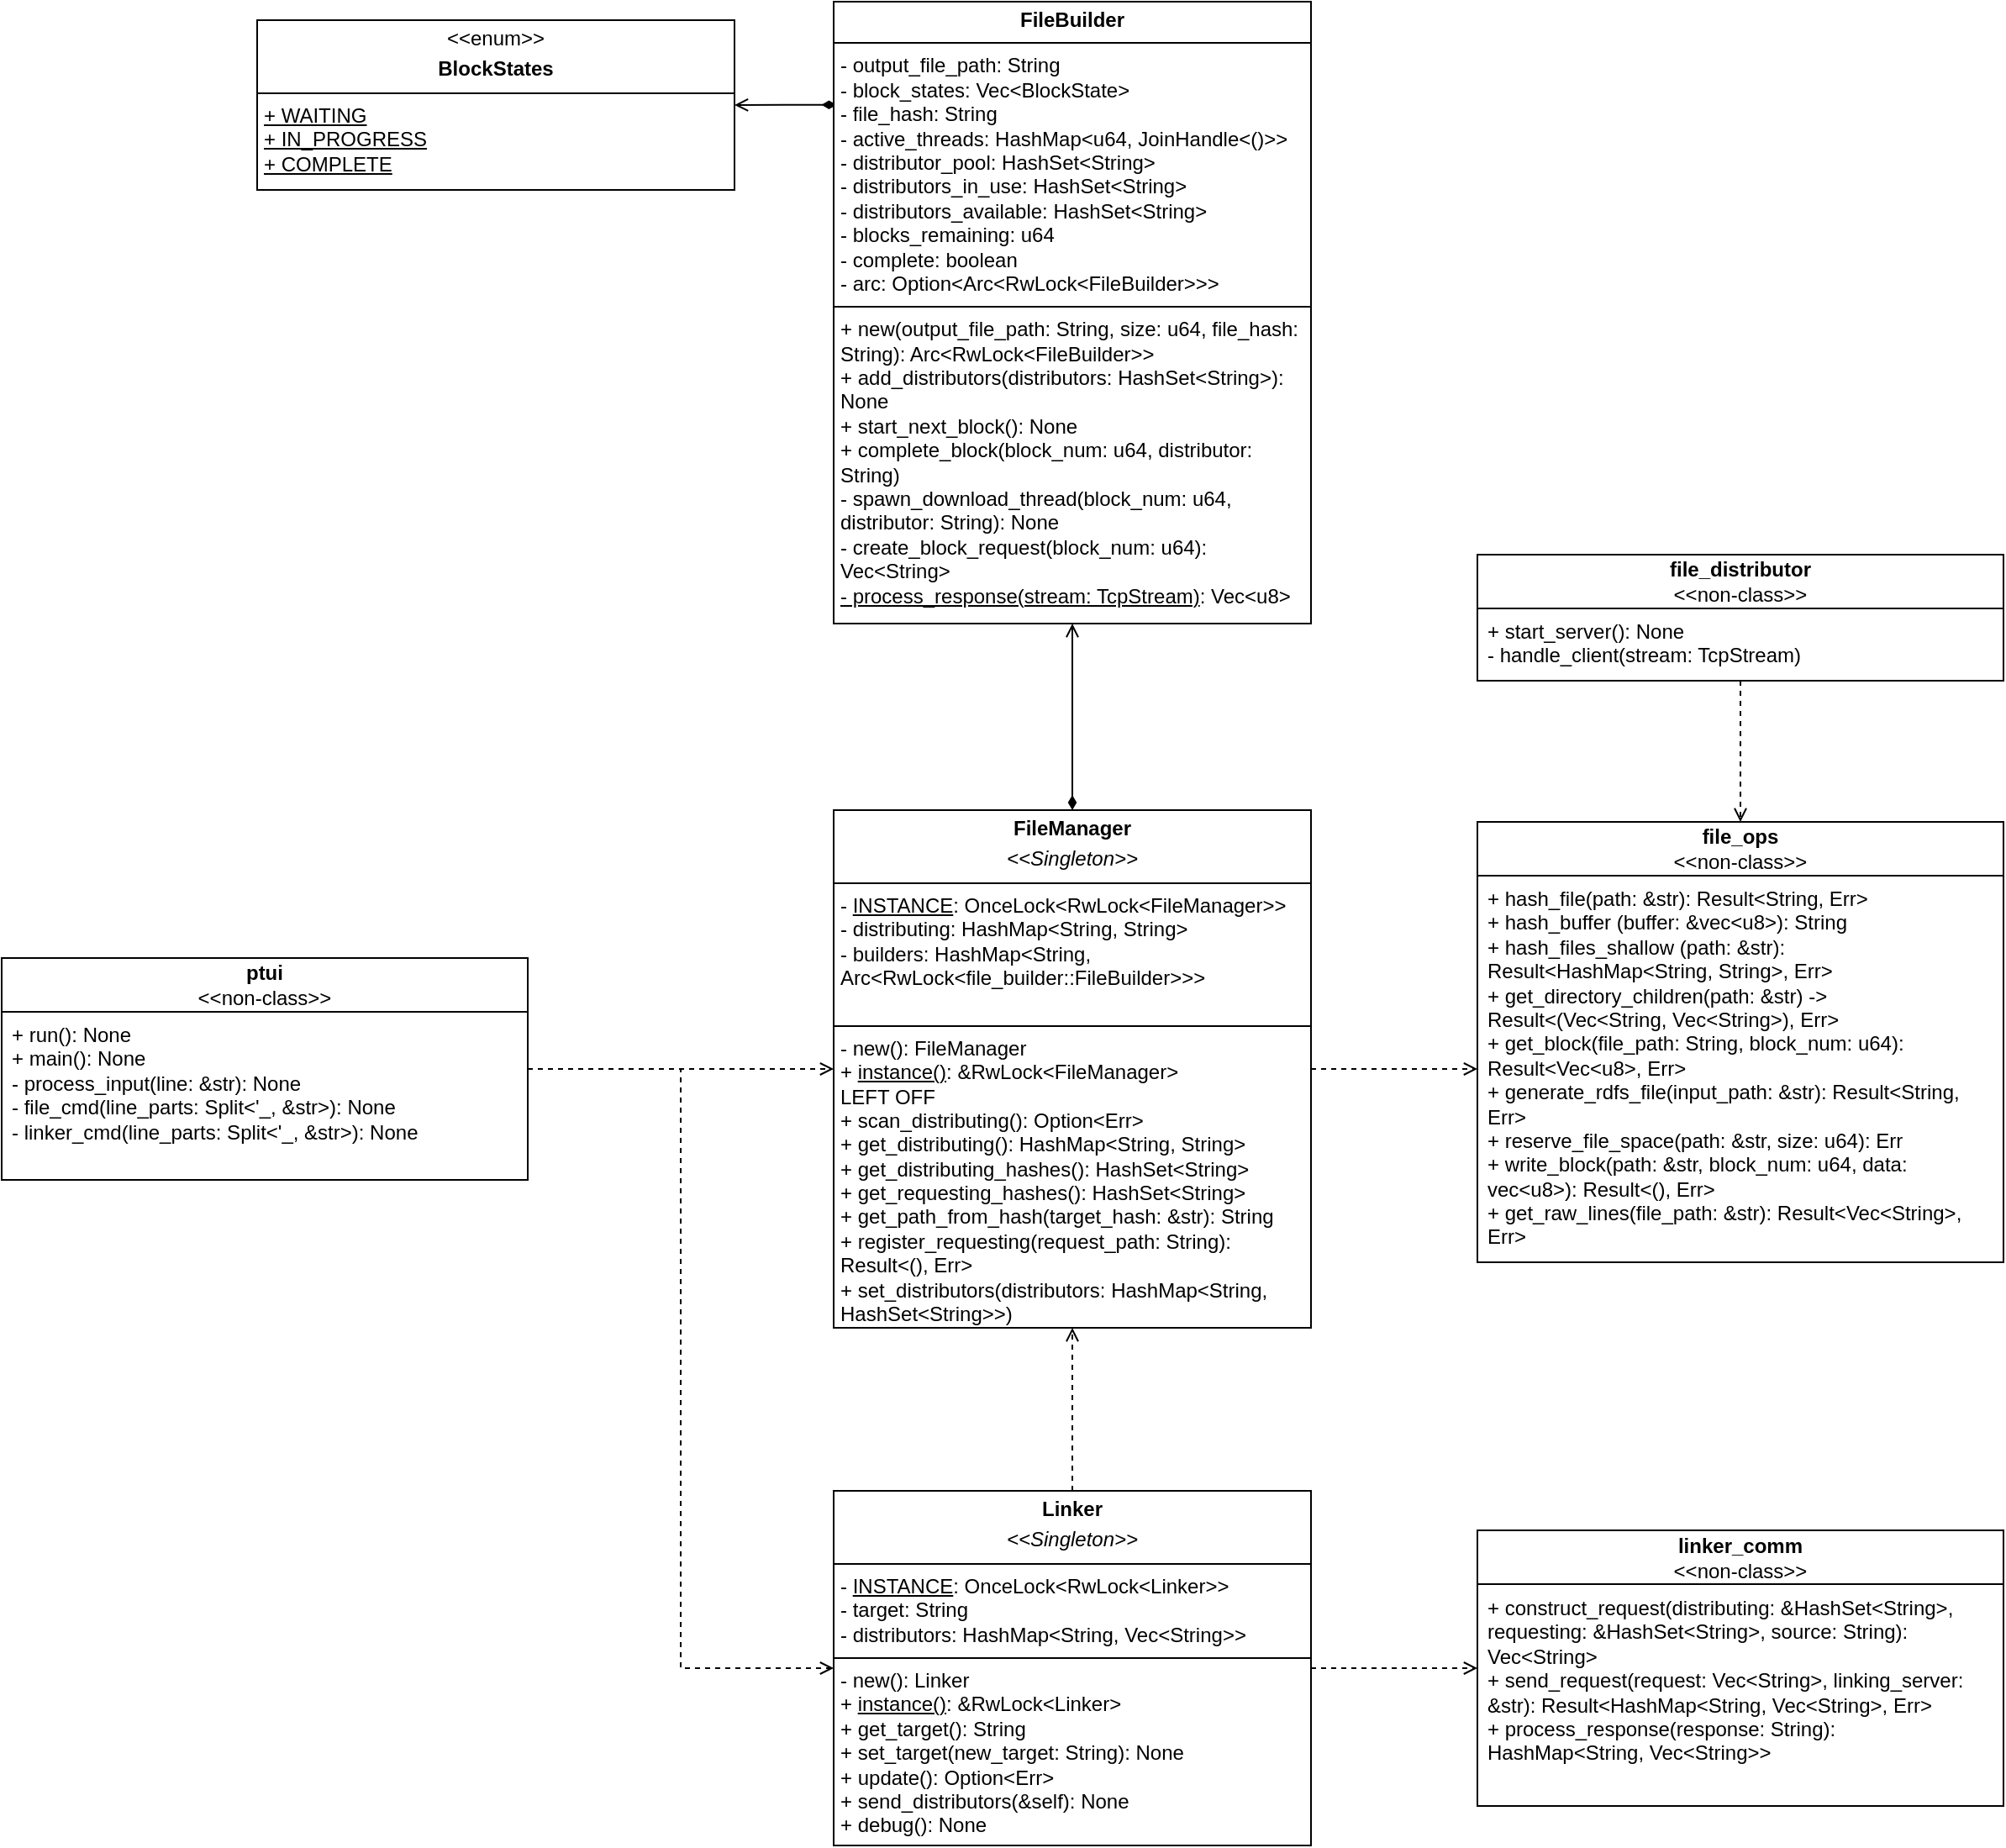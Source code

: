 <mxfile version="26.0.16" pages="2">
  <diagram name="UML (Client)" id="CfeA5UuGD7TuuOps8YN1">
    <mxGraphModel dx="1450" dy="2710" grid="0" gridSize="10" guides="1" tooltips="1" connect="1" arrows="1" fold="1" page="0" pageScale="1" pageWidth="850" pageHeight="1100" math="0" shadow="0">
      <root>
        <mxCell id="0" />
        <mxCell id="1" parent="0" />
        <mxCell id="18WQXgXfnGOnwOxeG2_K-1" value="&lt;b&gt;file_ops&lt;/b&gt;&lt;div&gt;&amp;lt;&amp;lt;non-class&amp;gt;&amp;gt;&lt;/div&gt;" style="swimlane;fontStyle=0;childLayout=stackLayout;horizontal=1;startSize=32;fillColor=none;horizontalStack=0;resizeParent=1;resizeParentMax=0;resizeLast=0;collapsible=1;marginBottom=0;whiteSpace=wrap;html=1;" parent="1" vertex="1">
          <mxGeometry x="353" y="-211" width="313" height="262" as="geometry" />
        </mxCell>
        <mxCell id="18WQXgXfnGOnwOxeG2_K-2" value="+ hash_file(path: &amp;amp;str): Result&amp;lt;String, Err&amp;gt;&lt;div&gt;+ hash_buffer (buffer: &amp;amp;vec&amp;lt;u8&amp;gt;): String&lt;/div&gt;&lt;div&gt;+ hash_files_shallow (path: &amp;amp;str): Result&amp;lt;HashMap&amp;lt;String, String&amp;gt;, Err&amp;gt;&lt;/div&gt;&lt;div&gt;+ get_directory_children(path: &amp;amp;str) -&amp;gt; Result&amp;lt;(Vec&amp;lt;String, Vec&amp;lt;String&amp;gt;), Err&amp;gt;&lt;/div&gt;&lt;div&gt;+ get_block(file_path: String, block_num: u64): Result&amp;lt;Vec&amp;lt;u8&amp;gt;, Err&amp;gt;&lt;/div&gt;&lt;div&gt;+ generate_rdfs_file(input_path: &amp;amp;str): Result&amp;lt;String, Err&amp;gt;&lt;/div&gt;&lt;div&gt;+ reserve_file_space(path: &amp;amp;str, size: u64): Err&lt;/div&gt;&lt;div&gt;+ write_block(path: &amp;amp;str, block_num: u64, data: vec&amp;lt;u8&amp;gt;): Result&amp;lt;(), Err&amp;gt;&lt;/div&gt;&lt;div&gt;+ get_raw_lines(file_path: &amp;amp;str): Result&amp;lt;Vec&amp;lt;String&amp;gt;, Err&amp;gt;&lt;/div&gt;&lt;div&gt;&lt;br&gt;&lt;/div&gt;" style="text;strokeColor=none;fillColor=none;align=left;verticalAlign=top;spacingLeft=4;spacingRight=4;overflow=hidden;rotatable=0;points=[[0,0.5],[1,0.5]];portConstraint=eastwest;whiteSpace=wrap;html=1;" parent="18WQXgXfnGOnwOxeG2_K-1" vertex="1">
          <mxGeometry y="32" width="313" height="230" as="geometry" />
        </mxCell>
        <mxCell id="VNZ9zzd3bTYp4EWnxD3U-3" style="edgeStyle=orthogonalEdgeStyle;rounded=0;orthogonalLoop=1;jettySize=auto;html=1;dashed=1;endArrow=open;endFill=0;" edge="1" parent="1" source="18WQXgXfnGOnwOxeG2_K-5" target="18WQXgXfnGOnwOxeG2_K-15">
          <mxGeometry relative="1" as="geometry" />
        </mxCell>
        <mxCell id="VNZ9zzd3bTYp4EWnxD3U-4" style="edgeStyle=orthogonalEdgeStyle;rounded=0;orthogonalLoop=1;jettySize=auto;html=1;entryX=0;entryY=0.5;entryDx=0;entryDy=0;dashed=1;endArrow=open;endFill=0;" edge="1" parent="1" source="18WQXgXfnGOnwOxeG2_K-5" target="18WQXgXfnGOnwOxeG2_K-10">
          <mxGeometry relative="1" as="geometry" />
        </mxCell>
        <mxCell id="18WQXgXfnGOnwOxeG2_K-5" value="&lt;b&gt;ptui&lt;/b&gt;&lt;br&gt;&lt;div&gt;&amp;lt;&amp;lt;non-class&amp;gt;&amp;gt;&lt;/div&gt;" style="swimlane;fontStyle=0;childLayout=stackLayout;horizontal=1;startSize=32;fillColor=none;horizontalStack=0;resizeParent=1;resizeParentMax=0;resizeLast=0;collapsible=1;marginBottom=0;whiteSpace=wrap;html=1;" parent="1" vertex="1">
          <mxGeometry x="-525" y="-130" width="313" height="132" as="geometry" />
        </mxCell>
        <mxCell id="18WQXgXfnGOnwOxeG2_K-6" value="&lt;div&gt;+ run(): None&lt;/div&gt;&lt;div&gt;+ main(): None&lt;/div&gt;&lt;div&gt;- process_input(line: &amp;amp;str): None&lt;/div&gt;&lt;div&gt;- file_cmd(line_parts: Split&amp;lt;&#39;_, &amp;amp;str&amp;gt;): None&lt;/div&gt;&lt;div&gt;- linker_cmd(&lt;span style=&quot;background-color: transparent; color: light-dark(rgb(0, 0, 0), rgb(255, 255, 255));&quot;&gt;line_parts: Split&amp;lt;&#39;_, &amp;amp;str&amp;gt;): None&lt;/span&gt;&lt;/div&gt;&lt;div&gt;&lt;br&gt;&lt;/div&gt;" style="text;strokeColor=none;fillColor=none;align=left;verticalAlign=top;spacingLeft=4;spacingRight=4;overflow=hidden;rotatable=0;points=[[0,0.5],[1,0.5]];portConstraint=eastwest;whiteSpace=wrap;html=1;" parent="18WQXgXfnGOnwOxeG2_K-5" vertex="1">
          <mxGeometry y="32" width="313" height="100" as="geometry" />
        </mxCell>
        <mxCell id="18WQXgXfnGOnwOxeG2_K-9" style="edgeStyle=orthogonalEdgeStyle;rounded=0;orthogonalLoop=1;jettySize=auto;html=1;entryX=0.5;entryY=0;entryDx=0;entryDy=0;dashed=1;endArrow=open;endFill=0;" parent="1" source="18WQXgXfnGOnwOxeG2_K-7" target="18WQXgXfnGOnwOxeG2_K-1" edge="1">
          <mxGeometry relative="1" as="geometry" />
        </mxCell>
        <mxCell id="18WQXgXfnGOnwOxeG2_K-7" value="&lt;b&gt;file_distributor&lt;/b&gt;&lt;br&gt;&lt;div&gt;&amp;lt;&amp;lt;non-class&amp;gt;&amp;gt;&lt;/div&gt;" style="swimlane;fontStyle=0;childLayout=stackLayout;horizontal=1;startSize=32;fillColor=none;horizontalStack=0;resizeParent=1;resizeParentMax=0;resizeLast=0;collapsible=1;marginBottom=0;whiteSpace=wrap;html=1;" parent="1" vertex="1">
          <mxGeometry x="353" y="-370" width="313" height="75" as="geometry" />
        </mxCell>
        <mxCell id="18WQXgXfnGOnwOxeG2_K-8" value="&lt;div&gt;+ start_server(): None&lt;/div&gt;&lt;div&gt;- handle_client(stream: TcpStream)&lt;/div&gt;" style="text;strokeColor=none;fillColor=none;align=left;verticalAlign=top;spacingLeft=4;spacingRight=4;overflow=hidden;rotatable=0;points=[[0,0.5],[1,0.5]];portConstraint=eastwest;whiteSpace=wrap;html=1;" parent="18WQXgXfnGOnwOxeG2_K-7" vertex="1">
          <mxGeometry y="32" width="313" height="43" as="geometry" />
        </mxCell>
        <mxCell id="18WQXgXfnGOnwOxeG2_K-14" style="edgeStyle=orthogonalEdgeStyle;rounded=0;orthogonalLoop=1;jettySize=auto;html=1;exitX=1;exitY=0.5;exitDx=0;exitDy=0;entryX=0;entryY=0.5;entryDx=0;entryDy=0;dashed=1;endArrow=open;endFill=0;" parent="1" source="18WQXgXfnGOnwOxeG2_K-10" target="18WQXgXfnGOnwOxeG2_K-12" edge="1">
          <mxGeometry relative="1" as="geometry" />
        </mxCell>
        <mxCell id="18WQXgXfnGOnwOxeG2_K-16" style="edgeStyle=orthogonalEdgeStyle;rounded=0;orthogonalLoop=1;jettySize=auto;html=1;dashed=1;endArrow=open;endFill=0;" parent="1" source="18WQXgXfnGOnwOxeG2_K-10" target="18WQXgXfnGOnwOxeG2_K-15" edge="1">
          <mxGeometry relative="1" as="geometry" />
        </mxCell>
        <mxCell id="18WQXgXfnGOnwOxeG2_K-10" value="&lt;p style=&quot;margin:0px;margin-top:4px;text-align:center;&quot;&gt;&lt;b&gt;Linker&lt;/b&gt;&lt;/p&gt;&lt;p style=&quot;margin:0px;margin-top:4px;text-align:center;&quot;&gt;&lt;i&gt;&amp;lt;&amp;lt;Singleton&amp;gt;&amp;gt;&lt;/i&gt;&lt;b&gt;&lt;/b&gt;&lt;/p&gt;&lt;hr size=&quot;1&quot; style=&quot;border-style:solid;&quot;&gt;&lt;p style=&quot;margin:0px;margin-left:4px;&quot;&gt;- &lt;u&gt;INSTANCE&lt;/u&gt;: OnceLock&amp;lt;RwLock&amp;lt;Linker&amp;gt;&amp;gt;&lt;/p&gt;&lt;p style=&quot;margin:0px;margin-left:4px;&quot;&gt;- target: String&lt;/p&gt;&lt;p style=&quot;margin:0px;margin-left:4px;&quot;&gt;- distributors: HashMap&amp;lt;String, Vec&amp;lt;String&amp;gt;&amp;gt;&lt;/p&gt;&lt;hr size=&quot;1&quot; style=&quot;border-style:solid;&quot;&gt;&lt;p style=&quot;margin:0px;margin-left:4px;&quot;&gt;- new(): Linker&lt;/p&gt;&lt;p style=&quot;margin:0px;margin-left:4px;&quot;&gt;+ &lt;u&gt;instance()&lt;/u&gt;: &amp;amp;RwLock&amp;lt;Linker&amp;gt;&lt;/p&gt;&lt;p style=&quot;margin:0px;margin-left:4px;&quot;&gt;+ get_target(): String&lt;/p&gt;&lt;p style=&quot;margin:0px;margin-left:4px;&quot;&gt;+ set_target(new_target: String): None&lt;/p&gt;&lt;p style=&quot;margin:0px;margin-left:4px;&quot;&gt;+ update(): Option&amp;lt;Err&amp;gt;&lt;/p&gt;&lt;p style=&quot;margin:0px;margin-left:4px;&quot;&gt;+ send_distributors(&amp;amp;self): None&lt;/p&gt;&lt;p style=&quot;margin:0px;margin-left:4px;&quot;&gt;+ debug(): None&lt;/p&gt;" style="verticalAlign=top;align=left;overflow=fill;html=1;whiteSpace=wrap;" parent="1" vertex="1">
          <mxGeometry x="-30" y="187" width="284" height="211" as="geometry" />
        </mxCell>
        <mxCell id="18WQXgXfnGOnwOxeG2_K-12" value="&lt;b&gt;linker_comm&lt;/b&gt;&lt;div&gt;&amp;lt;&amp;lt;non-class&amp;gt;&amp;gt;&lt;/div&gt;" style="swimlane;fontStyle=0;childLayout=stackLayout;horizontal=1;startSize=32;fillColor=none;horizontalStack=0;resizeParent=1;resizeParentMax=0;resizeLast=0;collapsible=1;marginBottom=0;whiteSpace=wrap;html=1;" parent="1" vertex="1">
          <mxGeometry x="353" y="210.5" width="313" height="164" as="geometry" />
        </mxCell>
        <mxCell id="18WQXgXfnGOnwOxeG2_K-13" value="&lt;div&gt;+ construct_request(distributing: &amp;amp;HashSet&amp;lt;String&amp;gt;, requesting: &amp;amp;HashSet&amp;lt;String&amp;gt;, source: String): Vec&amp;lt;String&amp;gt;&lt;/div&gt;&lt;div&gt;+ send_request(request: Vec&amp;lt;String&amp;gt;, linking_server: &amp;amp;str): Result&amp;lt;HashMap&amp;lt;String, Vec&amp;lt;String&amp;gt;, Err&amp;gt;&lt;/div&gt;&lt;div&gt;+ process_response(response: String): HashMap&amp;lt;String, Vec&amp;lt;String&amp;gt;&amp;gt;&lt;/div&gt;" style="text;strokeColor=none;fillColor=none;align=left;verticalAlign=top;spacingLeft=4;spacingRight=4;overflow=hidden;rotatable=0;points=[[0,0.5],[1,0.5]];portConstraint=eastwest;whiteSpace=wrap;html=1;" parent="18WQXgXfnGOnwOxeG2_K-12" vertex="1">
          <mxGeometry y="32" width="313" height="132" as="geometry" />
        </mxCell>
        <mxCell id="VNZ9zzd3bTYp4EWnxD3U-6" style="edgeStyle=orthogonalEdgeStyle;rounded=0;orthogonalLoop=1;jettySize=auto;html=1;exitX=0.5;exitY=0;exitDx=0;exitDy=0;entryX=0.5;entryY=1;entryDx=0;entryDy=0;startArrow=diamondThin;startFill=1;endArrow=open;endFill=0;" edge="1" parent="1" source="18WQXgXfnGOnwOxeG2_K-15" target="VNZ9zzd3bTYp4EWnxD3U-5">
          <mxGeometry relative="1" as="geometry" />
        </mxCell>
        <mxCell id="18WQXgXfnGOnwOxeG2_K-15" value="&lt;p style=&quot;margin:0px;margin-top:4px;text-align:center;&quot;&gt;&lt;b&gt;FileManager&lt;/b&gt;&lt;/p&gt;&lt;p style=&quot;margin:0px;margin-top:4px;text-align:center;&quot;&gt;&lt;i&gt;&amp;lt;&amp;lt;Singleton&amp;gt;&amp;gt;&lt;/i&gt;&lt;b&gt;&lt;/b&gt;&lt;/p&gt;&lt;hr size=&quot;1&quot; style=&quot;border-style:solid;&quot;&gt;&lt;p style=&quot;margin:0px;margin-left:4px;&quot;&gt;- &lt;u&gt;INSTANCE&lt;/u&gt;: OnceLock&amp;lt;RwLock&amp;lt;FileManager&amp;gt;&amp;gt;&lt;/p&gt;&lt;p style=&quot;margin:0px;margin-left:4px;&quot;&gt;- distributing: HashMap&amp;lt;String, String&amp;gt;&lt;/p&gt;&lt;p style=&quot;margin:0px;margin-left:4px;&quot;&gt;- builders: HashMap&amp;lt;String, Arc&amp;lt;RwLock&amp;lt;file_builder::FileBuilder&amp;gt;&amp;gt;&amp;gt;&lt;/p&gt;&lt;p style=&quot;margin:0px;margin-left:4px;&quot;&gt;&lt;br&gt;&lt;/p&gt;&lt;hr size=&quot;1&quot; style=&quot;border-style:solid;&quot;&gt;&lt;p style=&quot;margin:0px;margin-left:4px;&quot;&gt;- new(): FileManager&lt;/p&gt;&lt;p style=&quot;margin:0px;margin-left:4px;&quot;&gt;+ &lt;u&gt;instance()&lt;/u&gt;: &amp;amp;RwLock&amp;lt;FileManager&amp;gt;&lt;/p&gt;&lt;p style=&quot;margin:0px;margin-left:4px;&quot;&gt;LEFT OFF&lt;/p&gt;&lt;p style=&quot;margin:0px;margin-left:4px;&quot;&gt;+ scan_distributing(): Option&amp;lt;Err&amp;gt;&lt;/p&gt;&lt;p style=&quot;margin:0px;margin-left:4px;&quot;&gt;+ get_distributing(): HashMap&amp;lt;String, String&amp;gt;&lt;/p&gt;&lt;p style=&quot;margin:0px;margin-left:4px;&quot;&gt;+ get_distributing_hashes(): HashSet&amp;lt;String&amp;gt;&lt;/p&gt;&lt;p style=&quot;margin:0px;margin-left:4px;&quot;&gt;+ get_requesting_hashes(): HashSet&amp;lt;String&amp;gt;&lt;/p&gt;&lt;p style=&quot;margin:0px;margin-left:4px;&quot;&gt;+ get_path_from_hash(target_hash: &amp;amp;str): String&lt;/p&gt;&lt;p style=&quot;margin:0px;margin-left:4px;&quot;&gt;+ register_requesting(request_path: String): Result&amp;lt;(), Err&amp;gt;&lt;/p&gt;&lt;p style=&quot;margin:0px;margin-left:4px;&quot;&gt;+ set_distributors(distributors: HashMap&amp;lt;String, HashSet&amp;lt;String&amp;gt;&amp;gt;)&lt;/p&gt;" style="verticalAlign=top;align=left;overflow=fill;html=1;whiteSpace=wrap;" parent="1" vertex="1">
          <mxGeometry x="-30" y="-218" width="284" height="308" as="geometry" />
        </mxCell>
        <mxCell id="VNZ9zzd3bTYp4EWnxD3U-1" style="edgeStyle=orthogonalEdgeStyle;rounded=0;orthogonalLoop=1;jettySize=auto;html=1;entryX=0;entryY=0.5;entryDx=0;entryDy=0;dashed=1;endArrow=open;endFill=0;" edge="1" parent="1" source="18WQXgXfnGOnwOxeG2_K-15" target="18WQXgXfnGOnwOxeG2_K-2">
          <mxGeometry relative="1" as="geometry" />
        </mxCell>
        <mxCell id="VNZ9zzd3bTYp4EWnxD3U-8" style="edgeStyle=orthogonalEdgeStyle;rounded=0;orthogonalLoop=1;jettySize=auto;html=1;entryX=1;entryY=0.5;entryDx=0;entryDy=0;endArrow=open;endFill=0;startArrow=diamondThin;startFill=1;exitX=0.006;exitY=0.166;exitDx=0;exitDy=0;exitPerimeter=0;" edge="1" parent="1" source="VNZ9zzd3bTYp4EWnxD3U-5" target="VNZ9zzd3bTYp4EWnxD3U-7">
          <mxGeometry relative="1" as="geometry">
            <mxPoint x="-34" y="-585" as="sourcePoint" />
          </mxGeometry>
        </mxCell>
        <mxCell id="VNZ9zzd3bTYp4EWnxD3U-5" value="&lt;p style=&quot;margin:0px;margin-top:4px;text-align:center;&quot;&gt;&lt;b&gt;FileBuilder&lt;/b&gt;&lt;/p&gt;&lt;hr size=&quot;1&quot; style=&quot;border-style:solid;&quot;&gt;&lt;p style=&quot;margin:0px;margin-left:4px;&quot;&gt;- output_file_path: String&lt;/p&gt;&lt;p style=&quot;margin:0px;margin-left:4px;&quot;&gt;- block_states: Vec&amp;lt;BlockState&amp;gt;&lt;/p&gt;&lt;p style=&quot;margin:0px;margin-left:4px;&quot;&gt;- file_hash: String&lt;/p&gt;&lt;p style=&quot;margin:0px;margin-left:4px;&quot;&gt;- active_threads: HashMap&amp;lt;u64, JoinHandle&amp;lt;()&amp;gt;&amp;gt;&lt;/p&gt;&lt;p style=&quot;margin:0px;margin-left:4px;&quot;&gt;- distributor_pool: HashSet&amp;lt;String&amp;gt;&lt;/p&gt;&lt;p style=&quot;margin:0px;margin-left:4px;&quot;&gt;- distributors_in_use: HashSet&amp;lt;String&amp;gt;&lt;/p&gt;&lt;p style=&quot;margin:0px;margin-left:4px;&quot;&gt;- distributors_available: HashSet&amp;lt;String&amp;gt;&lt;/p&gt;&lt;p style=&quot;margin:0px;margin-left:4px;&quot;&gt;- blocks_remaining: u64&lt;/p&gt;&lt;p style=&quot;margin:0px;margin-left:4px;&quot;&gt;- complete: boolean&lt;/p&gt;&lt;p style=&quot;margin:0px;margin-left:4px;&quot;&gt;- arc: Option&amp;lt;Arc&amp;lt;RwLock&amp;lt;FileBuilder&amp;gt;&amp;gt;&amp;gt;&lt;/p&gt;&lt;hr size=&quot;1&quot; style=&quot;border-style:solid;&quot;&gt;&lt;p style=&quot;margin:0px;margin-left:4px;&quot;&gt;+ new(output_file_path: String, size: u64, file_hash: String): Arc&amp;lt;RwLock&amp;lt;FileBuilder&amp;gt;&amp;gt;&lt;/p&gt;&lt;p style=&quot;margin:0px;margin-left:4px;&quot;&gt;+ add_distributors(distributors: HashSet&amp;lt;String&amp;gt;): None&lt;/p&gt;&lt;p style=&quot;margin:0px;margin-left:4px;&quot;&gt;+ start_next_block(): None&lt;/p&gt;&lt;p style=&quot;margin:0px;margin-left:4px;&quot;&gt;+ complete_block(block_num: u64, distributor: String)&lt;/p&gt;&lt;p style=&quot;margin:0px;margin-left:4px;&quot;&gt;- spawn_download_thread(block_num: u64, distributor: String): None&lt;/p&gt;&lt;p style=&quot;margin:0px;margin-left:4px;&quot;&gt;- create_block_request(block_num: u64): Vec&amp;lt;String&amp;gt;&lt;/p&gt;&lt;p style=&quot;margin:0px;margin-left:4px;&quot;&gt;&lt;u&gt;- process_response(stream: TcpStream)&lt;/u&gt;: Vec&amp;lt;u8&amp;gt;&lt;/p&gt;&lt;p style=&quot;margin:0px;margin-left:4px;&quot;&gt;&lt;br&gt;&lt;/p&gt;" style="verticalAlign=top;align=left;overflow=fill;html=1;whiteSpace=wrap;" vertex="1" parent="1">
          <mxGeometry x="-30" y="-699" width="284" height="370" as="geometry" />
        </mxCell>
        <mxCell id="VNZ9zzd3bTYp4EWnxD3U-7" value="&lt;p style=&quot;margin:0px;margin-top:4px;text-align:center;&quot;&gt;&amp;lt;&amp;lt;enum&amp;gt;&amp;gt;&lt;/p&gt;&lt;p style=&quot;margin:0px;margin-top:4px;text-align:center;&quot;&gt;&lt;b&gt;BlockStates&lt;/b&gt;&lt;/p&gt;&lt;hr size=&quot;1&quot; style=&quot;border-style:solid;&quot;&gt;&lt;p style=&quot;margin:0px;margin-left:4px;&quot;&gt;&lt;u&gt;+ WAITING&lt;/u&gt;&lt;/p&gt;&lt;p style=&quot;margin:0px;margin-left:4px;&quot;&gt;&lt;u&gt;+ IN_PROGRESS&lt;/u&gt;&lt;/p&gt;&lt;p style=&quot;margin:0px;margin-left:4px;&quot;&gt;&lt;u&gt;+ COMPLETE&lt;/u&gt;&lt;/p&gt;" style="verticalAlign=top;align=left;overflow=fill;html=1;whiteSpace=wrap;" vertex="1" parent="1">
          <mxGeometry x="-373" y="-688" width="284" height="101" as="geometry" />
        </mxCell>
      </root>
    </mxGraphModel>
  </diagram>
  <diagram id="b0-oogpD1JEBsHO4rtU6" name="Behavior (Client-Client)">
    <mxGraphModel dx="768" dy="1194" grid="1" gridSize="10" guides="1" tooltips="1" connect="1" arrows="1" fold="1" page="1" pageScale="1" pageWidth="850" pageHeight="1100" math="0" shadow="0">
      <root>
        <mxCell id="0" />
        <mxCell id="1" parent="0" />
        <mxCell id="MwQ1D-n748MOxRbnWLPh-6" style="edgeStyle=orthogonalEdgeStyle;rounded=0;orthogonalLoop=1;jettySize=auto;html=1;exitX=0.5;exitY=1;exitDx=0;exitDy=0;entryX=0.5;entryY=0;entryDx=0;entryDy=0;" edge="1" parent="1" source="WDY0I4w126jcFBovbApe-1" target="WDY0I4w126jcFBovbApe-2">
          <mxGeometry relative="1" as="geometry" />
        </mxCell>
        <mxCell id="MwQ1D-n748MOxRbnWLPh-7" value="Queries for files being distributed/requested&lt;div&gt;Distributes sources for requested files&lt;/div&gt;" style="edgeLabel;html=1;align=center;verticalAlign=middle;resizable=0;points=[];" vertex="1" connectable="0" parent="MwQ1D-n748MOxRbnWLPh-6">
          <mxGeometry x="-0.184" y="-1" relative="1" as="geometry">
            <mxPoint as="offset" />
          </mxGeometry>
        </mxCell>
        <mxCell id="MwQ1D-n748MOxRbnWLPh-24" style="edgeStyle=orthogonalEdgeStyle;rounded=0;orthogonalLoop=1;jettySize=auto;html=1;exitX=1;exitY=0.5;exitDx=0;exitDy=0;entryX=0;entryY=0.5;entryDx=0;entryDy=0;" edge="1" parent="1" source="WDY0I4w126jcFBovbApe-1" target="MwQ1D-n748MOxRbnWLPh-8">
          <mxGeometry relative="1" as="geometry" />
        </mxCell>
        <mxCell id="MwQ1D-n748MOxRbnWLPh-25" value="Notifies of file requests and&lt;div&gt;&amp;nbsp;files currently being distributed,&lt;/div&gt;&lt;div&gt;Retrieves information on file distributors&lt;/div&gt;" style="edgeLabel;html=1;align=center;verticalAlign=middle;resizable=0;points=[];" vertex="1" connectable="0" parent="MwQ1D-n748MOxRbnWLPh-24">
          <mxGeometry x="-0.461" relative="1" as="geometry">
            <mxPoint x="48" y="30" as="offset" />
          </mxGeometry>
        </mxCell>
        <mxCell id="WDY0I4w126jcFBovbApe-1" value="&lt;b&gt;Linker&lt;/b&gt;" style="rounded=0;whiteSpace=wrap;html=1;" vertex="1" parent="1">
          <mxGeometry x="220" y="400" width="120" height="60" as="geometry" />
        </mxCell>
        <mxCell id="MwQ1D-n748MOxRbnWLPh-22" style="edgeStyle=orthogonalEdgeStyle;rounded=0;orthogonalLoop=1;jettySize=auto;html=1;exitX=1;exitY=0.5;exitDx=0;exitDy=0;entryX=0;entryY=0.5;entryDx=0;entryDy=0;" edge="1" parent="1" source="WDY0I4w126jcFBovbApe-2" target="WDY0I4w126jcFBovbApe-3">
          <mxGeometry relative="1" as="geometry" />
        </mxCell>
        <mxCell id="MwQ1D-n748MOxRbnWLPh-23" value="Creates and&lt;div&gt;manages&lt;/div&gt;" style="edgeLabel;html=1;align=center;verticalAlign=middle;resizable=0;points=[];" vertex="1" connectable="0" parent="MwQ1D-n748MOxRbnWLPh-22">
          <mxGeometry x="-0.213" y="-3" relative="1" as="geometry">
            <mxPoint x="9" y="-23" as="offset" />
          </mxGeometry>
        </mxCell>
        <mxCell id="MwQ1D-n748MOxRbnWLPh-26" value="1" style="edgeLabel;html=1;align=center;verticalAlign=middle;resizable=0;points=[];" vertex="1" connectable="0" parent="MwQ1D-n748MOxRbnWLPh-22">
          <mxGeometry x="-0.881" y="-1" relative="1" as="geometry">
            <mxPoint y="9" as="offset" />
          </mxGeometry>
        </mxCell>
        <mxCell id="MwQ1D-n748MOxRbnWLPh-27" value="*" style="edgeLabel;html=1;align=center;verticalAlign=middle;resizable=0;points=[];" vertex="1" connectable="0" parent="MwQ1D-n748MOxRbnWLPh-22">
          <mxGeometry x="0.79" relative="1" as="geometry">
            <mxPoint y="10" as="offset" />
          </mxGeometry>
        </mxCell>
        <mxCell id="WDY0I4w126jcFBovbApe-2" value="&lt;b&gt;File Manager&lt;/b&gt;" style="rounded=0;whiteSpace=wrap;html=1;" vertex="1" parent="1">
          <mxGeometry x="220" y="580" width="120" height="60" as="geometry" />
        </mxCell>
        <mxCell id="MwQ1D-n748MOxRbnWLPh-19" style="edgeStyle=orthogonalEdgeStyle;rounded=0;orthogonalLoop=1;jettySize=auto;html=1;exitX=1;exitY=0.5;exitDx=0;exitDy=0;" edge="1" parent="1" source="WDY0I4w126jcFBovbApe-3" target="MwQ1D-n748MOxRbnWLPh-14">
          <mxGeometry relative="1" as="geometry" />
        </mxCell>
        <mxCell id="MwQ1D-n748MOxRbnWLPh-20" value="Requests file&lt;div&gt;blocks from&lt;/div&gt;" style="edgeLabel;html=1;align=center;verticalAlign=middle;resizable=0;points=[];" vertex="1" connectable="0" parent="MwQ1D-n748MOxRbnWLPh-19">
          <mxGeometry x="-0.075" y="1" relative="1" as="geometry">
            <mxPoint x="16" y="-19" as="offset" />
          </mxGeometry>
        </mxCell>
        <mxCell id="MwQ1D-n748MOxRbnWLPh-29" value="1" style="edgeLabel;html=1;align=center;verticalAlign=middle;resizable=0;points=[];" vertex="1" connectable="0" parent="MwQ1D-n748MOxRbnWLPh-19">
          <mxGeometry x="-0.754" y="2" relative="1" as="geometry">
            <mxPoint x="-8" y="12" as="offset" />
          </mxGeometry>
        </mxCell>
        <mxCell id="MwQ1D-n748MOxRbnWLPh-30" value="*" style="edgeLabel;html=1;align=center;verticalAlign=middle;resizable=0;points=[];" vertex="1" connectable="0" parent="MwQ1D-n748MOxRbnWLPh-19">
          <mxGeometry x="0.812" y="1" relative="1" as="geometry">
            <mxPoint y="11" as="offset" />
          </mxGeometry>
        </mxCell>
        <mxCell id="WDY0I4w126jcFBovbApe-3" value="&lt;b&gt;File Builder&lt;/b&gt;" style="rounded=0;whiteSpace=wrap;html=1;" vertex="1" parent="1">
          <mxGeometry x="445" y="580" width="120" height="60" as="geometry" />
        </mxCell>
        <mxCell id="WDY0I4w126jcFBovbApe-4" value="&lt;b&gt;Distribution Server&lt;/b&gt;" style="rounded=0;whiteSpace=wrap;html=1;" vertex="1" parent="1">
          <mxGeometry x="445" y="680" width="120" height="60" as="geometry" />
        </mxCell>
        <mxCell id="MwQ1D-n748MOxRbnWLPh-2" style="edgeStyle=orthogonalEdgeStyle;rounded=0;orthogonalLoop=1;jettySize=auto;html=1;entryX=0;entryY=0.5;entryDx=0;entryDy=0;exitX=0.5;exitY=0;exitDx=0;exitDy=0;" edge="1" parent="1" source="MwQ1D-n748MOxRbnWLPh-1" target="WDY0I4w126jcFBovbApe-1">
          <mxGeometry relative="1" as="geometry" />
        </mxCell>
        <mxCell id="MwQ1D-n748MOxRbnWLPh-4" value="Orchestrates and&amp;nbsp;&lt;div&gt;renders state of&lt;/div&gt;" style="edgeLabel;html=1;align=center;verticalAlign=middle;resizable=0;points=[];" vertex="1" connectable="0" parent="MwQ1D-n748MOxRbnWLPh-2">
          <mxGeometry x="0.016" y="3" relative="1" as="geometry">
            <mxPoint x="11" y="-12" as="offset" />
          </mxGeometry>
        </mxCell>
        <mxCell id="MwQ1D-n748MOxRbnWLPh-3" style="edgeStyle=orthogonalEdgeStyle;rounded=0;orthogonalLoop=1;jettySize=auto;html=1;exitX=0.5;exitY=1;exitDx=0;exitDy=0;entryX=0;entryY=0.5;entryDx=0;entryDy=0;" edge="1" parent="1" source="MwQ1D-n748MOxRbnWLPh-1" target="WDY0I4w126jcFBovbApe-2">
          <mxGeometry relative="1" as="geometry" />
        </mxCell>
        <mxCell id="MwQ1D-n748MOxRbnWLPh-5" value="Orchestrates and&amp;nbsp;&lt;div&gt;renders state of&amp;nbsp;&lt;/div&gt;" style="edgeLabel;html=1;align=center;verticalAlign=middle;resizable=0;points=[];" vertex="1" connectable="0" parent="MwQ1D-n748MOxRbnWLPh-3">
          <mxGeometry x="-0.116" y="3" relative="1" as="geometry">
            <mxPoint x="32" y="23" as="offset" />
          </mxGeometry>
        </mxCell>
        <mxCell id="MwQ1D-n748MOxRbnWLPh-1" value="&lt;b&gt;PTUI&lt;/b&gt;" style="rounded=0;whiteSpace=wrap;html=1;" vertex="1" parent="1">
          <mxGeometry x="20" y="470" width="120" height="60" as="geometry" />
        </mxCell>
        <mxCell id="MwQ1D-n748MOxRbnWLPh-8" value="&lt;b&gt;Linking Server&lt;/b&gt;" style="rounded=0;whiteSpace=wrap;html=1;" vertex="1" parent="1">
          <mxGeometry x="670" y="400" width="120" height="60" as="geometry" />
        </mxCell>
        <mxCell id="MwQ1D-n748MOxRbnWLPh-9" value="" style="endArrow=none;dashed=1;html=1;rounded=0;strokeWidth=2;strokeColor=#FF3333;" edge="1" parent="1">
          <mxGeometry width="50" height="50" relative="1" as="geometry">
            <mxPoint x="590" y="800" as="sourcePoint" />
            <mxPoint x="590" y="380" as="targetPoint" />
          </mxGeometry>
        </mxCell>
        <mxCell id="MwQ1D-n748MOxRbnWLPh-10" value="Network Seperator" style="text;html=1;align=center;verticalAlign=middle;whiteSpace=wrap;rounded=0;fontColor=#FF3333;fontStyle=1" vertex="1" parent="1">
          <mxGeometry x="520" y="760" width="60" height="30" as="geometry" />
        </mxCell>
        <mxCell id="MwQ1D-n748MOxRbnWLPh-12" value="" style="endArrow=none;dashed=1;html=1;rounded=0;strokeWidth=2;strokeColor=#FF3333;" edge="1" parent="1">
          <mxGeometry width="50" height="50" relative="1" as="geometry">
            <mxPoint x="830" y="490" as="sourcePoint" />
            <mxPoint x="590" y="490" as="targetPoint" />
          </mxGeometry>
        </mxCell>
        <mxCell id="MwQ1D-n748MOxRbnWLPh-17" style="edgeStyle=orthogonalEdgeStyle;rounded=0;orthogonalLoop=1;jettySize=auto;html=1;exitX=0.5;exitY=1;exitDx=0;exitDy=0;entryX=1;entryY=0.5;entryDx=0;entryDy=0;" edge="1" parent="1" source="MwQ1D-n748MOxRbnWLPh-14" target="WDY0I4w126jcFBovbApe-4">
          <mxGeometry relative="1" as="geometry" />
        </mxCell>
        <mxCell id="MwQ1D-n748MOxRbnWLPh-18" value="Requests file&amp;nbsp;&lt;div&gt;blocks from&lt;div&gt;&lt;br&gt;&lt;/div&gt;&lt;/div&gt;" style="edgeLabel;html=1;align=center;verticalAlign=middle;resizable=0;points=[];" vertex="1" connectable="0" parent="MwQ1D-n748MOxRbnWLPh-17">
          <mxGeometry x="0.341" y="-2" relative="1" as="geometry">
            <mxPoint x="8" y="32" as="offset" />
          </mxGeometry>
        </mxCell>
        <mxCell id="MwQ1D-n748MOxRbnWLPh-31" value="1" style="edgeLabel;html=1;align=center;verticalAlign=middle;resizable=0;points=[];" vertex="1" connectable="0" parent="MwQ1D-n748MOxRbnWLPh-17">
          <mxGeometry x="0.923" relative="1" as="geometry">
            <mxPoint y="10" as="offset" />
          </mxGeometry>
        </mxCell>
        <mxCell id="MwQ1D-n748MOxRbnWLPh-32" value="*" style="edgeLabel;html=1;align=center;verticalAlign=middle;resizable=0;points=[];" vertex="1" connectable="0" parent="MwQ1D-n748MOxRbnWLPh-17">
          <mxGeometry x="-0.942" y="-1" relative="1" as="geometry">
            <mxPoint x="11" as="offset" />
          </mxGeometry>
        </mxCell>
        <mxCell id="MwQ1D-n748MOxRbnWLPh-14" value="&lt;b&gt;External Client&lt;/b&gt;" style="rounded=0;whiteSpace=wrap;html=1;" vertex="1" parent="1">
          <mxGeometry x="670" y="580" width="120" height="60" as="geometry" />
        </mxCell>
      </root>
    </mxGraphModel>
  </diagram>
</mxfile>
